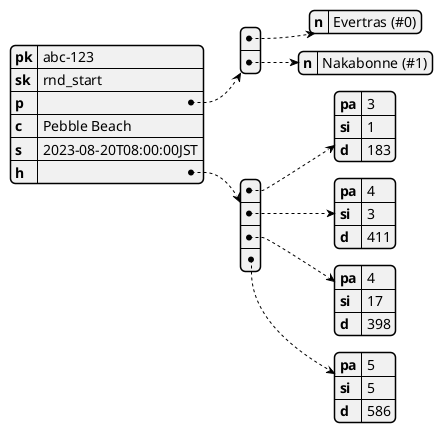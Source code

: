 @startyaml

pk: abc-123
sk: rnd_start
p:
  - n: Evertras (#0)
  - n: Nakabonne (#1)
c: Pebble Beach
s: 2023-08-20T08:00:00JST
h:
  - pa: 3
    si: 1
    d: 183
  - pa: 4
    si: 3
    d: 411
  - pa: 4
    si: 17
    d: 398
  - pa: 5
    si: 5
    d: 586

@endyaml
